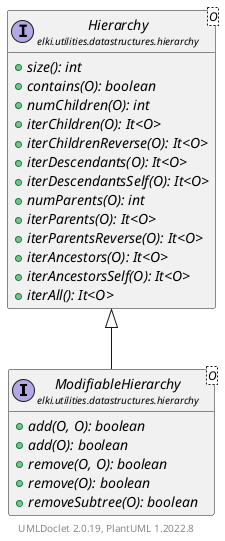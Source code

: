 @startuml
    remove .*\.(Instance|Par|Parameterizer|Factory)$
    set namespaceSeparator none
    hide empty fields
    hide empty methods

    interface "<size:14>ModifiableHierarchy\n<size:10>elki.utilities.datastructures.hierarchy" as elki.utilities.datastructures.hierarchy.ModifiableHierarchy<O> [[ModifiableHierarchy.html]] {
        {abstract} +add(O, O): boolean
        {abstract} +add(O): boolean
        {abstract} +remove(O, O): boolean
        {abstract} +remove(O): boolean
        {abstract} +removeSubtree(O): boolean
    }

    interface "<size:14>Hierarchy\n<size:10>elki.utilities.datastructures.hierarchy" as elki.utilities.datastructures.hierarchy.Hierarchy<O> [[Hierarchy.html]] {
        {abstract} +size(): int
        {abstract} +contains(O): boolean
        {abstract} +numChildren(O): int
        {abstract} +iterChildren(O): It<O>
        {abstract} +iterChildrenReverse(O): It<O>
        {abstract} +iterDescendants(O): It<O>
        {abstract} +iterDescendantsSelf(O): It<O>
        {abstract} +numParents(O): int
        {abstract} +iterParents(O): It<O>
        {abstract} +iterParentsReverse(O): It<O>
        {abstract} +iterAncestors(O): It<O>
        {abstract} +iterAncestorsSelf(O): It<O>
        {abstract} +iterAll(): It<O>
    }

    elki.utilities.datastructures.hierarchy.Hierarchy <|-- elki.utilities.datastructures.hierarchy.ModifiableHierarchy

    center footer UMLDoclet 2.0.19, PlantUML 1.2022.8
@enduml
